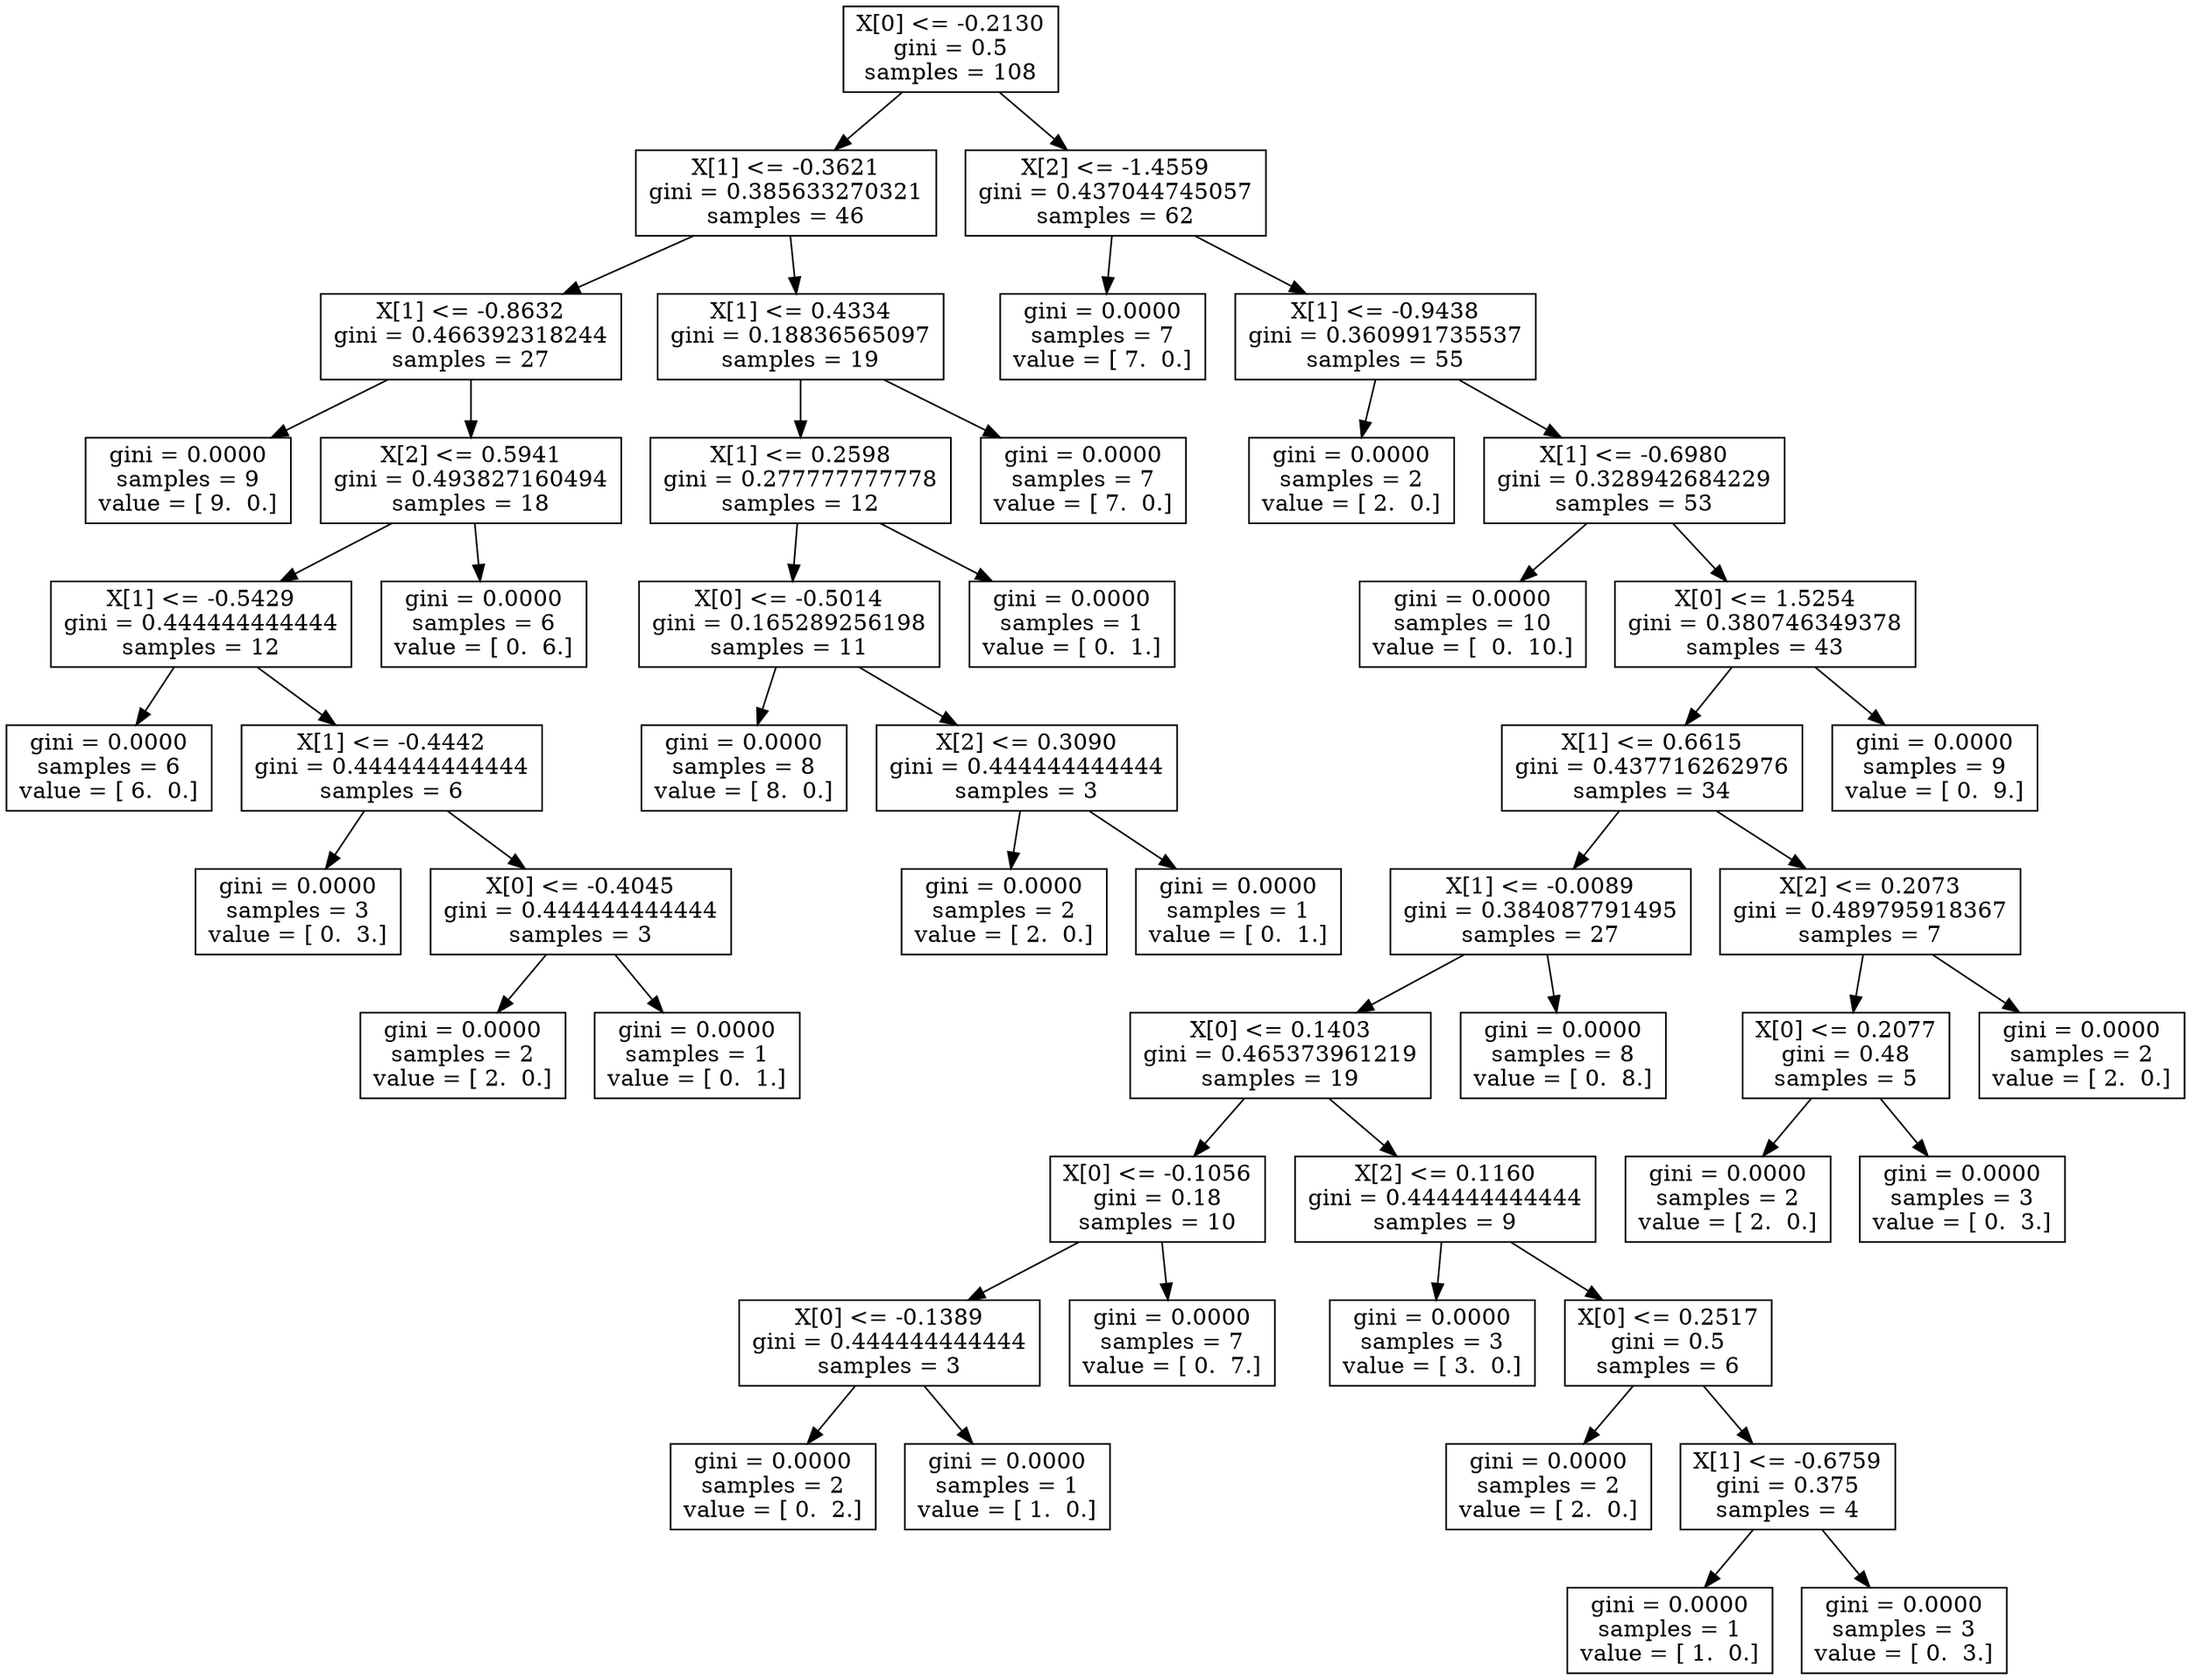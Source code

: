 digraph Tree {
0 [label="X[0] <= -0.2130\ngini = 0.5\nsamples = 108", shape="box"] ;
1 [label="X[1] <= -0.3621\ngini = 0.385633270321\nsamples = 46", shape="box"] ;
0 -> 1 ;
2 [label="X[1] <= -0.8632\ngini = 0.466392318244\nsamples = 27", shape="box"] ;
1 -> 2 ;
3 [label="gini = 0.0000\nsamples = 9\nvalue = [ 9.  0.]", shape="box"] ;
2 -> 3 ;
4 [label="X[2] <= 0.5941\ngini = 0.493827160494\nsamples = 18", shape="box"] ;
2 -> 4 ;
5 [label="X[1] <= -0.5429\ngini = 0.444444444444\nsamples = 12", shape="box"] ;
4 -> 5 ;
6 [label="gini = 0.0000\nsamples = 6\nvalue = [ 6.  0.]", shape="box"] ;
5 -> 6 ;
7 [label="X[1] <= -0.4442\ngini = 0.444444444444\nsamples = 6", shape="box"] ;
5 -> 7 ;
8 [label="gini = 0.0000\nsamples = 3\nvalue = [ 0.  3.]", shape="box"] ;
7 -> 8 ;
9 [label="X[0] <= -0.4045\ngini = 0.444444444444\nsamples = 3", shape="box"] ;
7 -> 9 ;
10 [label="gini = 0.0000\nsamples = 2\nvalue = [ 2.  0.]", shape="box"] ;
9 -> 10 ;
11 [label="gini = 0.0000\nsamples = 1\nvalue = [ 0.  1.]", shape="box"] ;
9 -> 11 ;
12 [label="gini = 0.0000\nsamples = 6\nvalue = [ 0.  6.]", shape="box"] ;
4 -> 12 ;
13 [label="X[1] <= 0.4334\ngini = 0.18836565097\nsamples = 19", shape="box"] ;
1 -> 13 ;
14 [label="X[1] <= 0.2598\ngini = 0.277777777778\nsamples = 12", shape="box"] ;
13 -> 14 ;
15 [label="X[0] <= -0.5014\ngini = 0.165289256198\nsamples = 11", shape="box"] ;
14 -> 15 ;
16 [label="gini = 0.0000\nsamples = 8\nvalue = [ 8.  0.]", shape="box"] ;
15 -> 16 ;
17 [label="X[2] <= 0.3090\ngini = 0.444444444444\nsamples = 3", shape="box"] ;
15 -> 17 ;
18 [label="gini = 0.0000\nsamples = 2\nvalue = [ 2.  0.]", shape="box"] ;
17 -> 18 ;
19 [label="gini = 0.0000\nsamples = 1\nvalue = [ 0.  1.]", shape="box"] ;
17 -> 19 ;
20 [label="gini = 0.0000\nsamples = 1\nvalue = [ 0.  1.]", shape="box"] ;
14 -> 20 ;
21 [label="gini = 0.0000\nsamples = 7\nvalue = [ 7.  0.]", shape="box"] ;
13 -> 21 ;
22 [label="X[2] <= -1.4559\ngini = 0.437044745057\nsamples = 62", shape="box"] ;
0 -> 22 ;
23 [label="gini = 0.0000\nsamples = 7\nvalue = [ 7.  0.]", shape="box"] ;
22 -> 23 ;
24 [label="X[1] <= -0.9438\ngini = 0.360991735537\nsamples = 55", shape="box"] ;
22 -> 24 ;
25 [label="gini = 0.0000\nsamples = 2\nvalue = [ 2.  0.]", shape="box"] ;
24 -> 25 ;
26 [label="X[1] <= -0.6980\ngini = 0.328942684229\nsamples = 53", shape="box"] ;
24 -> 26 ;
27 [label="gini = 0.0000\nsamples = 10\nvalue = [  0.  10.]", shape="box"] ;
26 -> 27 ;
28 [label="X[0] <= 1.5254\ngini = 0.380746349378\nsamples = 43", shape="box"] ;
26 -> 28 ;
29 [label="X[1] <= 0.6615\ngini = 0.437716262976\nsamples = 34", shape="box"] ;
28 -> 29 ;
30 [label="X[1] <= -0.0089\ngini = 0.384087791495\nsamples = 27", shape="box"] ;
29 -> 30 ;
31 [label="X[0] <= 0.1403\ngini = 0.465373961219\nsamples = 19", shape="box"] ;
30 -> 31 ;
32 [label="X[0] <= -0.1056\ngini = 0.18\nsamples = 10", shape="box"] ;
31 -> 32 ;
33 [label="X[0] <= -0.1389\ngini = 0.444444444444\nsamples = 3", shape="box"] ;
32 -> 33 ;
34 [label="gini = 0.0000\nsamples = 2\nvalue = [ 0.  2.]", shape="box"] ;
33 -> 34 ;
35 [label="gini = 0.0000\nsamples = 1\nvalue = [ 1.  0.]", shape="box"] ;
33 -> 35 ;
36 [label="gini = 0.0000\nsamples = 7\nvalue = [ 0.  7.]", shape="box"] ;
32 -> 36 ;
37 [label="X[2] <= 0.1160\ngini = 0.444444444444\nsamples = 9", shape="box"] ;
31 -> 37 ;
38 [label="gini = 0.0000\nsamples = 3\nvalue = [ 3.  0.]", shape="box"] ;
37 -> 38 ;
39 [label="X[0] <= 0.2517\ngini = 0.5\nsamples = 6", shape="box"] ;
37 -> 39 ;
40 [label="gini = 0.0000\nsamples = 2\nvalue = [ 2.  0.]", shape="box"] ;
39 -> 40 ;
41 [label="X[1] <= -0.6759\ngini = 0.375\nsamples = 4", shape="box"] ;
39 -> 41 ;
42 [label="gini = 0.0000\nsamples = 1\nvalue = [ 1.  0.]", shape="box"] ;
41 -> 42 ;
43 [label="gini = 0.0000\nsamples = 3\nvalue = [ 0.  3.]", shape="box"] ;
41 -> 43 ;
44 [label="gini = 0.0000\nsamples = 8\nvalue = [ 0.  8.]", shape="box"] ;
30 -> 44 ;
45 [label="X[2] <= 0.2073\ngini = 0.489795918367\nsamples = 7", shape="box"] ;
29 -> 45 ;
46 [label="X[0] <= 0.2077\ngini = 0.48\nsamples = 5", shape="box"] ;
45 -> 46 ;
47 [label="gini = 0.0000\nsamples = 2\nvalue = [ 2.  0.]", shape="box"] ;
46 -> 47 ;
48 [label="gini = 0.0000\nsamples = 3\nvalue = [ 0.  3.]", shape="box"] ;
46 -> 48 ;
49 [label="gini = 0.0000\nsamples = 2\nvalue = [ 2.  0.]", shape="box"] ;
45 -> 49 ;
50 [label="gini = 0.0000\nsamples = 9\nvalue = [ 0.  9.]", shape="box"] ;
28 -> 50 ;
}